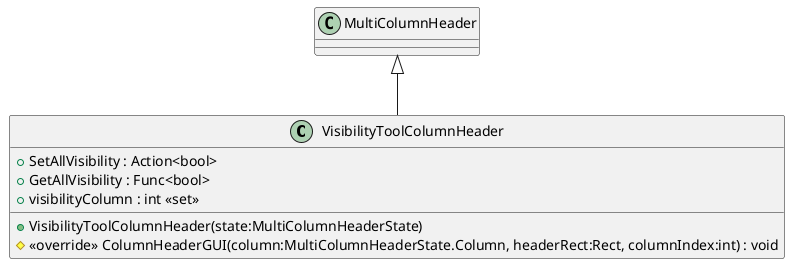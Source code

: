 @startuml
class VisibilityToolColumnHeader {
    + SetAllVisibility : Action<bool>
    + GetAllVisibility : Func<bool>
    + VisibilityToolColumnHeader(state:MultiColumnHeaderState)
    + visibilityColumn : int <<set>>
    # <<override>> ColumnHeaderGUI(column:MultiColumnHeaderState.Column, headerRect:Rect, columnIndex:int) : void
}
MultiColumnHeader <|-- VisibilityToolColumnHeader
@enduml
